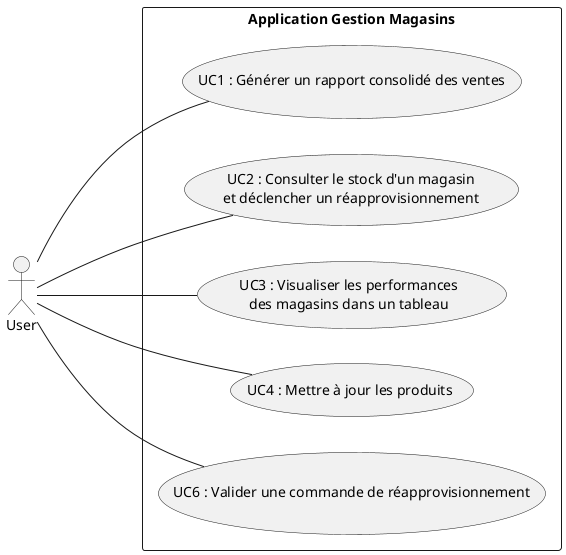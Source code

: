 @startuml
left to right direction

actor "User" as User

rectangle "Application Gestion Magasins" {
    usecase "UC1 : Générer un rapport consolidé des ventes" as UC1
    usecase "UC2 : Consulter le stock d'un magasin\net déclencher un réapprovisionnement" as UC2
    usecase "UC3 : Visualiser les performances\ndes magasins dans un tableau" as UC3
    usecase "UC4 : Mettre à jour les produits" as UC4
    usecase "UC6 : Valider une commande de réapprovisionnement" as UC6
}

User --- UC1
User --- UC2
User --- UC3
User --- UC4
User --- UC6

@enduml